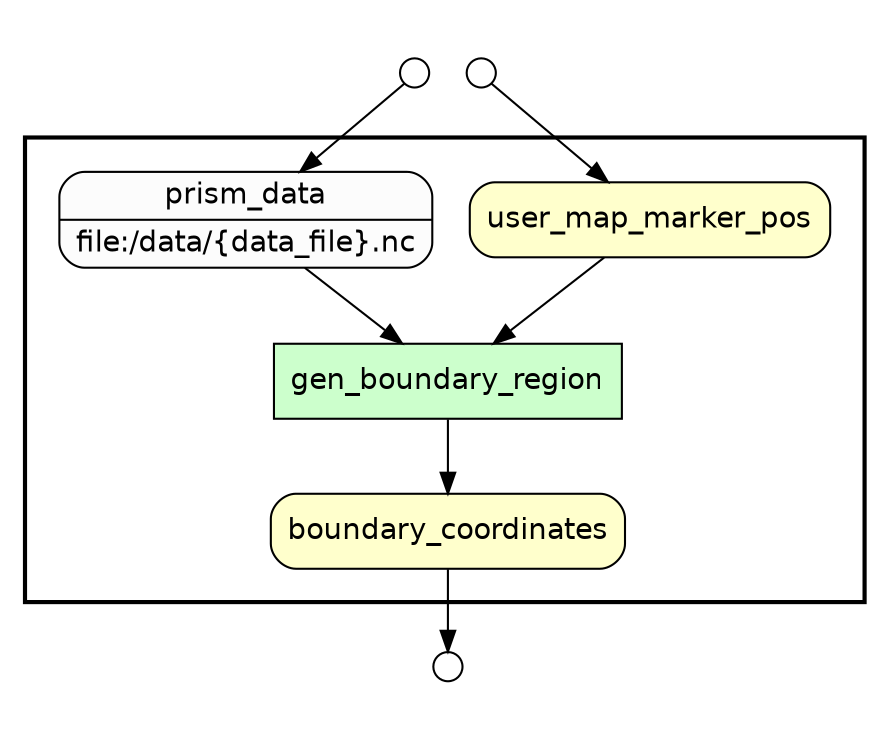 digraph Workflow {
rankdir=TB
fontname=Helvetica; fontsize=18; labelloc=t
label=""
subgraph cluster_workflow_box_outer { label=""; color=black; penwidth=2
subgraph cluster_workflow_box_inner { label=""; penwidth=0
node[shape=box style=filled fillcolor="#CCFFCC" peripheries=1 fontname=Helvetica]
gen_boundary_region
node[shape=box style="rounded,filled" fillcolor="#FFFFCC" peripheries=1 fontname=Helvetica]
boundary_coordinates
user_map_marker_pos
node[shape=box style="rounded,filled" fillcolor="#FCFCFC" peripheries=1 fontname=Helvetica]
prism_data [shape=record rankdir=LR label="{<f0> prism_data |<f1> file\:/data/\{data_file\}.nc}"];
gen_boundary_region -> boundary_coordinates
user_map_marker_pos -> gen_boundary_region
prism_data -> gen_boundary_region
}}
subgraph cluster_input_ports_group_outer { label=""; penwidth=0
subgraph cluster_input_ports_group_inner { label=""; penwidth=0
node[shape=circle style="rounded,filled" fillcolor="#FFFFFF" peripheries=1 fontname=Helvetica width=0.2]
user_map_marker_pos_input_port [label=""]
prism_data_input_port [label=""]
}}
subgraph cluster_output_ports_group_outer { label=""; penwidth=0
subgraph cluster_output_ports_group_inner { label=""; penwidth=0
node[shape=circle style="rounded,filled" fillcolor="#FFFFFF" peripheries=1 fontname=Helvetica width=0.2]
boundary_coordinates_output_port [label=""]
}}
user_map_marker_pos_input_port -> user_map_marker_pos
prism_data_input_port -> prism_data
boundary_coordinates -> boundary_coordinates_output_port
}
